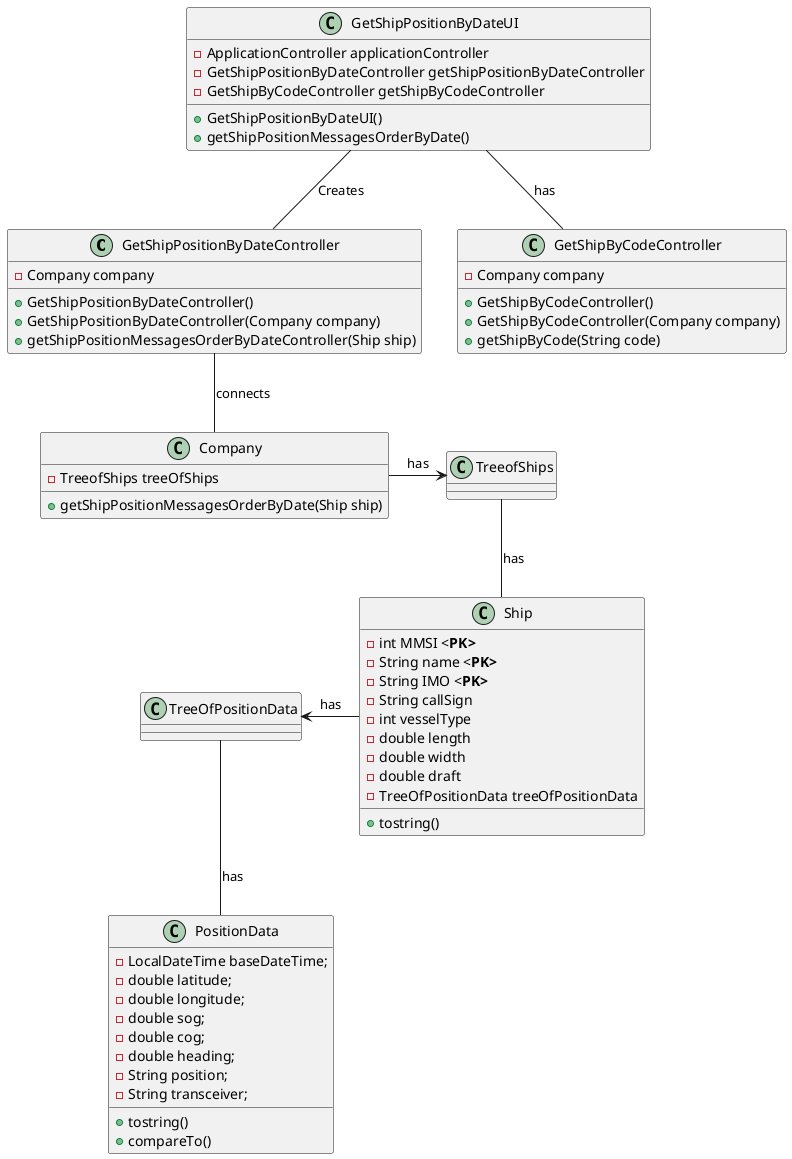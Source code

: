 @startuml

class GetShipPositionByDateController{
    -Company company
    +GetShipPositionByDateController()
    +GetShipPositionByDateController(Company company)
    +getShipPositionMessagesOrderByDateController(Ship ship)
}

class GetShipPositionByDateUI{
    -ApplicationController applicationController
    -GetShipPositionByDateController getShipPositionByDateController
    -GetShipByCodeController getShipByCodeController
    +GetShipPositionByDateUI()
    +getShipPositionMessagesOrderByDate()

}

class GetShipByCodeController{
    -Company company
    +GetShipByCodeController()
    +GetShipByCodeController(Company company)
    +getShipByCode(String code)
}

class Ship {
    -int MMSI <<b>PK>
    -String name <<b>PK>
    -String IMO <<b>PK>
    -String callSign
    -int vesselType
    -double length
    -double width
    -double draft
    -TreeOfPositionData treeOfPositionData

    +tostring()
}

class PositionData{
    -LocalDateTime baseDateTime;
    -double latitude;
    -double longitude;
    -double sog;
    -double cog;
    -double heading;
    -String position;
    -String transceiver;

    +tostring()
    +compareTo()
}

class Company {
    -TreeofShips treeOfShips
    +getShipPositionMessagesOrderByDate(Ship ship)
}

class TreeofShips{

}

class TreeOfPositionData{

}

Company -right-> TreeofShips :has
TreeofShips -- Ship : has
Ship -left-> TreeOfPositionData : has
TreeOfPositionData -- PositionData :has
GetShipPositionByDateUI -- GetShipPositionByDateController : Creates
GetShipPositionByDateUI --GetShipByCodeController : has
GetShipPositionByDateController -- Company : connects

@enduml
